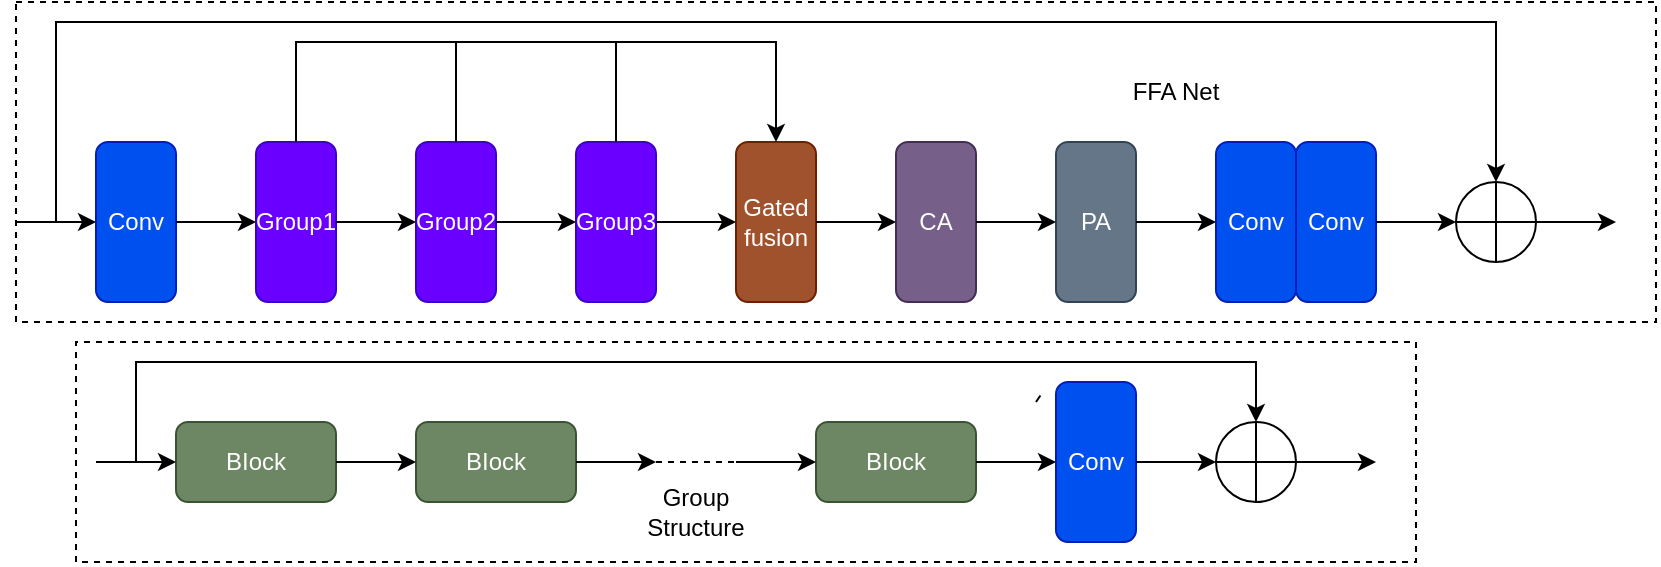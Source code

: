 <mxfile version="28.0.7">
  <diagram name="第 1 页" id="impDIyDgW5SzUzx9xK9c">
    <mxGraphModel dx="1042" dy="607" grid="1" gridSize="10" guides="1" tooltips="1" connect="1" arrows="1" fold="1" page="1" pageScale="1" pageWidth="2339" pageHeight="3300" math="0" shadow="0">
      <root>
        <mxCell id="0" />
        <mxCell id="1" parent="0" />
        <mxCell id="OvTDYiHXzu4ZW3dvxAtP-1" value="Conv" style="rounded=1;whiteSpace=wrap;html=1;fillColor=#0050ef;strokeColor=#001DBC;fontColor=#ffffff;direction=south;" vertex="1" parent="1">
          <mxGeometry x="200" y="660" width="40" height="80" as="geometry" />
        </mxCell>
        <mxCell id="OvTDYiHXzu4ZW3dvxAtP-2" value="Group1" style="rounded=1;whiteSpace=wrap;html=1;fillColor=#6a00ff;fontColor=#ffffff;strokeColor=#3700CC;direction=south;" vertex="1" parent="1">
          <mxGeometry x="280" y="660" width="40" height="80" as="geometry" />
        </mxCell>
        <mxCell id="OvTDYiHXzu4ZW3dvxAtP-3" value="Gated fusion" style="rounded=1;whiteSpace=wrap;html=1;fillColor=#a0522d;fontColor=#ffffff;strokeColor=#6D1F00;direction=south;" vertex="1" parent="1">
          <mxGeometry x="520" y="660" width="40" height="80" as="geometry" />
        </mxCell>
        <mxCell id="OvTDYiHXzu4ZW3dvxAtP-4" value="CA" style="rounded=1;whiteSpace=wrap;html=1;fillColor=#76608a;fontColor=#ffffff;strokeColor=#432D57;direction=south;" vertex="1" parent="1">
          <mxGeometry x="600" y="660" width="40" height="80" as="geometry" />
        </mxCell>
        <mxCell id="OvTDYiHXzu4ZW3dvxAtP-5" value="PA" style="rounded=1;whiteSpace=wrap;html=1;fillColor=#647687;fontColor=#ffffff;strokeColor=#314354;direction=south;" vertex="1" parent="1">
          <mxGeometry x="680" y="660" width="40" height="80" as="geometry" />
        </mxCell>
        <mxCell id="OvTDYiHXzu4ZW3dvxAtP-6" value="" style="endArrow=classic;html=1;rounded=0;" edge="1" parent="1" target="OvTDYiHXzu4ZW3dvxAtP-1">
          <mxGeometry width="50" height="50" relative="1" as="geometry">
            <mxPoint x="160" y="700" as="sourcePoint" />
            <mxPoint x="560" y="790" as="targetPoint" />
          </mxGeometry>
        </mxCell>
        <mxCell id="OvTDYiHXzu4ZW3dvxAtP-7" value="Group2" style="rounded=1;whiteSpace=wrap;html=1;fillColor=#6a00ff;fontColor=#ffffff;strokeColor=#3700CC;direction=south;" vertex="1" parent="1">
          <mxGeometry x="360" y="660" width="40" height="80" as="geometry" />
        </mxCell>
        <mxCell id="OvTDYiHXzu4ZW3dvxAtP-8" value="Group3" style="rounded=1;whiteSpace=wrap;html=1;fillColor=#6a00ff;fontColor=#ffffff;strokeColor=#3700CC;direction=south;" vertex="1" parent="1">
          <mxGeometry x="440" y="660" width="40" height="80" as="geometry" />
        </mxCell>
        <mxCell id="OvTDYiHXzu4ZW3dvxAtP-9" value="" style="endArrow=classic;html=1;rounded=0;" edge="1" parent="1" source="OvTDYiHXzu4ZW3dvxAtP-1">
          <mxGeometry width="50" height="50" relative="1" as="geometry">
            <mxPoint x="300" y="700" as="sourcePoint" />
            <mxPoint x="280" y="700" as="targetPoint" />
            <Array as="points" />
          </mxGeometry>
        </mxCell>
        <mxCell id="OvTDYiHXzu4ZW3dvxAtP-10" value="" style="endArrow=classic;html=1;rounded=0;exitX=0.5;exitY=0;exitDx=0;exitDy=0;" edge="1" parent="1" source="OvTDYiHXzu4ZW3dvxAtP-2">
          <mxGeometry width="50" height="50" relative="1" as="geometry">
            <mxPoint x="450" y="600" as="sourcePoint" />
            <mxPoint x="360" y="700" as="targetPoint" />
          </mxGeometry>
        </mxCell>
        <mxCell id="OvTDYiHXzu4ZW3dvxAtP-11" value="" style="endArrow=classic;html=1;rounded=0;" edge="1" parent="1" source="OvTDYiHXzu4ZW3dvxAtP-7">
          <mxGeometry width="50" height="50" relative="1" as="geometry">
            <mxPoint x="700" y="570" as="sourcePoint" />
            <mxPoint x="440" y="700" as="targetPoint" />
          </mxGeometry>
        </mxCell>
        <mxCell id="OvTDYiHXzu4ZW3dvxAtP-12" value="" style="endArrow=classic;html=1;rounded=0;" edge="1" parent="1" source="OvTDYiHXzu4ZW3dvxAtP-8">
          <mxGeometry width="50" height="50" relative="1" as="geometry">
            <mxPoint x="650" y="600" as="sourcePoint" />
            <mxPoint x="520" y="700" as="targetPoint" />
          </mxGeometry>
        </mxCell>
        <mxCell id="OvTDYiHXzu4ZW3dvxAtP-13" value="" style="endArrow=classic;html=1;rounded=0;exitX=0.5;exitY=0;exitDx=0;exitDy=0;" edge="1" parent="1" source="OvTDYiHXzu4ZW3dvxAtP-3">
          <mxGeometry width="50" height="50" relative="1" as="geometry">
            <mxPoint x="800" y="570" as="sourcePoint" />
            <mxPoint x="600" y="700" as="targetPoint" />
          </mxGeometry>
        </mxCell>
        <mxCell id="OvTDYiHXzu4ZW3dvxAtP-14" value="" style="endArrow=classic;html=1;rounded=0;exitX=0.5;exitY=0;exitDx=0;exitDy=0;" edge="1" parent="1" source="OvTDYiHXzu4ZW3dvxAtP-4">
          <mxGeometry width="50" height="50" relative="1" as="geometry">
            <mxPoint x="960" y="570" as="sourcePoint" />
            <mxPoint x="680" y="700" as="targetPoint" />
          </mxGeometry>
        </mxCell>
        <mxCell id="OvTDYiHXzu4ZW3dvxAtP-15" value="Conv" style="rounded=1;whiteSpace=wrap;html=1;fillColor=#0050ef;strokeColor=#001DBC;fontColor=#ffffff;direction=south;" vertex="1" parent="1">
          <mxGeometry x="760" y="660" width="40" height="80" as="geometry" />
        </mxCell>
        <mxCell id="OvTDYiHXzu4ZW3dvxAtP-16" value="Conv" style="rounded=1;whiteSpace=wrap;html=1;fillColor=#0050ef;strokeColor=#001DBC;fontColor=#ffffff;direction=south;" vertex="1" parent="1">
          <mxGeometry x="800" y="660" width="40" height="80" as="geometry" />
        </mxCell>
        <mxCell id="OvTDYiHXzu4ZW3dvxAtP-18" value="" style="endArrow=classic;html=1;rounded=0;" edge="1" parent="1" source="OvTDYiHXzu4ZW3dvxAtP-5">
          <mxGeometry width="50" height="50" relative="1" as="geometry">
            <mxPoint x="1010" y="770" as="sourcePoint" />
            <mxPoint x="760" y="700" as="targetPoint" />
          </mxGeometry>
        </mxCell>
        <mxCell id="OvTDYiHXzu4ZW3dvxAtP-19" value="" style="endArrow=classic;html=1;rounded=0;exitX=0.5;exitY=0;exitDx=0;exitDy=0;" edge="1" parent="1" source="OvTDYiHXzu4ZW3dvxAtP-16">
          <mxGeometry width="50" height="50" relative="1" as="geometry">
            <mxPoint x="620" y="840" as="sourcePoint" />
            <mxPoint x="880" y="700" as="targetPoint" />
          </mxGeometry>
        </mxCell>
        <mxCell id="OvTDYiHXzu4ZW3dvxAtP-20" value="" style="endArrow=classic;html=1;rounded=0;entryX=0.5;entryY=0;entryDx=0;entryDy=0;" edge="1" parent="1" target="OvTDYiHXzu4ZW3dvxAtP-24">
          <mxGeometry width="50" height="50" relative="1" as="geometry">
            <mxPoint x="180" y="700" as="sourcePoint" />
            <mxPoint x="1220" y="680" as="targetPoint" />
            <Array as="points">
              <mxPoint x="180" y="600" />
              <mxPoint x="900" y="600" />
            </Array>
          </mxGeometry>
        </mxCell>
        <mxCell id="OvTDYiHXzu4ZW3dvxAtP-22" value="" style="endArrow=none;html=1;rounded=0;" edge="1" parent="1">
          <mxGeometry width="50" height="50" relative="1" as="geometry">
            <mxPoint x="672.188" y="786.718" as="sourcePoint" />
            <mxPoint x="670" y="790" as="targetPoint" />
          </mxGeometry>
        </mxCell>
        <mxCell id="OvTDYiHXzu4ZW3dvxAtP-24" value="" style="ellipse;whiteSpace=wrap;html=1;aspect=fixed;" vertex="1" parent="1">
          <mxGeometry x="880" y="680" width="40" height="40" as="geometry" />
        </mxCell>
        <mxCell id="OvTDYiHXzu4ZW3dvxAtP-26" value="" style="endArrow=none;html=1;rounded=0;entryX=0.5;entryY=0;entryDx=0;entryDy=0;exitX=0.5;exitY=1;exitDx=0;exitDy=0;" edge="1" parent="1" source="OvTDYiHXzu4ZW3dvxAtP-24" target="OvTDYiHXzu4ZW3dvxAtP-24">
          <mxGeometry width="50" height="50" relative="1" as="geometry">
            <mxPoint x="620" y="840" as="sourcePoint" />
            <mxPoint x="670" y="790" as="targetPoint" />
          </mxGeometry>
        </mxCell>
        <mxCell id="OvTDYiHXzu4ZW3dvxAtP-27" value="" style="endArrow=none;html=1;rounded=0;exitX=1;exitY=0.5;exitDx=0;exitDy=0;entryX=0;entryY=0.5;entryDx=0;entryDy=0;" edge="1" parent="1" source="OvTDYiHXzu4ZW3dvxAtP-24" target="OvTDYiHXzu4ZW3dvxAtP-24">
          <mxGeometry width="50" height="50" relative="1" as="geometry">
            <mxPoint x="620" y="840" as="sourcePoint" />
            <mxPoint x="670" y="790" as="targetPoint" />
            <Array as="points" />
          </mxGeometry>
        </mxCell>
        <mxCell id="OvTDYiHXzu4ZW3dvxAtP-29" value="" style="endArrow=classic;html=1;rounded=0;" edge="1" parent="1">
          <mxGeometry width="50" height="50" relative="1" as="geometry">
            <mxPoint x="920" y="700" as="sourcePoint" />
            <mxPoint x="960" y="700" as="targetPoint" />
          </mxGeometry>
        </mxCell>
        <mxCell id="OvTDYiHXzu4ZW3dvxAtP-30" value="" style="endArrow=classic;html=1;rounded=0;exitX=0;exitY=0.5;exitDx=0;exitDy=0;entryX=0;entryY=0.5;entryDx=0;entryDy=0;" edge="1" parent="1" source="OvTDYiHXzu4ZW3dvxAtP-2" target="OvTDYiHXzu4ZW3dvxAtP-3">
          <mxGeometry width="50" height="50" relative="1" as="geometry">
            <mxPoint x="610" y="750" as="sourcePoint" />
            <mxPoint x="660" y="700" as="targetPoint" />
            <Array as="points">
              <mxPoint x="300" y="610" />
              <mxPoint x="540" y="610" />
            </Array>
          </mxGeometry>
        </mxCell>
        <mxCell id="OvTDYiHXzu4ZW3dvxAtP-31" value="" style="endArrow=none;html=1;rounded=0;exitX=0;exitY=0.5;exitDx=0;exitDy=0;" edge="1" parent="1" source="OvTDYiHXzu4ZW3dvxAtP-7">
          <mxGeometry width="50" height="50" relative="1" as="geometry">
            <mxPoint x="610" y="750" as="sourcePoint" />
            <mxPoint x="380" y="610" as="targetPoint" />
          </mxGeometry>
        </mxCell>
        <mxCell id="OvTDYiHXzu4ZW3dvxAtP-32" value="" style="endArrow=none;html=1;rounded=0;exitX=0;exitY=0.5;exitDx=0;exitDy=0;" edge="1" parent="1" source="OvTDYiHXzu4ZW3dvxAtP-8">
          <mxGeometry width="50" height="50" relative="1" as="geometry">
            <mxPoint x="610" y="750" as="sourcePoint" />
            <mxPoint x="460" y="610" as="targetPoint" />
          </mxGeometry>
        </mxCell>
        <mxCell id="OvTDYiHXzu4ZW3dvxAtP-33" value="BIock" style="rounded=1;whiteSpace=wrap;html=1;fillColor=#6d8764;fontColor=#ffffff;strokeColor=#3A5431;" vertex="1" parent="1">
          <mxGeometry x="240" y="800" width="80" height="40" as="geometry" />
        </mxCell>
        <mxCell id="OvTDYiHXzu4ZW3dvxAtP-35" value="BIock" style="rounded=1;whiteSpace=wrap;html=1;fillColor=#6d8764;fontColor=#ffffff;strokeColor=#3A5431;" vertex="1" parent="1">
          <mxGeometry x="360" y="800" width="80" height="40" as="geometry" />
        </mxCell>
        <mxCell id="OvTDYiHXzu4ZW3dvxAtP-36" value="BIock" style="rounded=1;whiteSpace=wrap;html=1;fillColor=#6d8764;fontColor=#ffffff;strokeColor=#3A5431;" vertex="1" parent="1">
          <mxGeometry x="560" y="800" width="80" height="40" as="geometry" />
        </mxCell>
        <mxCell id="OvTDYiHXzu4ZW3dvxAtP-37" value="Conv" style="rounded=1;whiteSpace=wrap;html=1;fillColor=#0050ef;strokeColor=#001DBC;fontColor=#ffffff;direction=south;" vertex="1" parent="1">
          <mxGeometry x="680" y="780" width="40" height="80" as="geometry" />
        </mxCell>
        <mxCell id="OvTDYiHXzu4ZW3dvxAtP-38" value="" style="endArrow=classic;html=1;rounded=0;entryX=0;entryY=0.5;entryDx=0;entryDy=0;" edge="1" parent="1" target="OvTDYiHXzu4ZW3dvxAtP-33">
          <mxGeometry width="50" height="50" relative="1" as="geometry">
            <mxPoint x="200" y="820" as="sourcePoint" />
            <mxPoint x="660" y="600" as="targetPoint" />
          </mxGeometry>
        </mxCell>
        <mxCell id="OvTDYiHXzu4ZW3dvxAtP-39" value="" style="endArrow=classic;html=1;rounded=0;exitX=1;exitY=0.5;exitDx=0;exitDy=0;entryX=0;entryY=0.5;entryDx=0;entryDy=0;" edge="1" parent="1" source="OvTDYiHXzu4ZW3dvxAtP-33" target="OvTDYiHXzu4ZW3dvxAtP-35">
          <mxGeometry width="50" height="50" relative="1" as="geometry">
            <mxPoint x="610" y="650" as="sourcePoint" />
            <mxPoint x="660" y="600" as="targetPoint" />
          </mxGeometry>
        </mxCell>
        <mxCell id="OvTDYiHXzu4ZW3dvxAtP-40" value="" style="endArrow=classic;html=1;rounded=0;exitX=1;exitY=0.5;exitDx=0;exitDy=0;" edge="1" parent="1" source="OvTDYiHXzu4ZW3dvxAtP-35">
          <mxGeometry width="50" height="50" relative="1" as="geometry">
            <mxPoint x="610" y="650" as="sourcePoint" />
            <mxPoint x="480" y="820" as="targetPoint" />
          </mxGeometry>
        </mxCell>
        <mxCell id="OvTDYiHXzu4ZW3dvxAtP-41" value="" style="endArrow=none;dashed=1;html=1;rounded=0;" edge="1" parent="1">
          <mxGeometry width="50" height="50" relative="1" as="geometry">
            <mxPoint x="480" y="820" as="sourcePoint" />
            <mxPoint x="520" y="820" as="targetPoint" />
          </mxGeometry>
        </mxCell>
        <mxCell id="OvTDYiHXzu4ZW3dvxAtP-42" value="" style="endArrow=classic;html=1;rounded=0;entryX=0;entryY=0.5;entryDx=0;entryDy=0;" edge="1" parent="1" target="OvTDYiHXzu4ZW3dvxAtP-36">
          <mxGeometry width="50" height="50" relative="1" as="geometry">
            <mxPoint x="520" y="820" as="sourcePoint" />
            <mxPoint x="660" y="600" as="targetPoint" />
          </mxGeometry>
        </mxCell>
        <mxCell id="OvTDYiHXzu4ZW3dvxAtP-43" value="" style="endArrow=classic;html=1;rounded=0;exitX=1;exitY=0.5;exitDx=0;exitDy=0;entryX=0.5;entryY=1;entryDx=0;entryDy=0;" edge="1" parent="1" source="OvTDYiHXzu4ZW3dvxAtP-36" target="OvTDYiHXzu4ZW3dvxAtP-37">
          <mxGeometry width="50" height="50" relative="1" as="geometry">
            <mxPoint x="610" y="650" as="sourcePoint" />
            <mxPoint x="660" y="600" as="targetPoint" />
          </mxGeometry>
        </mxCell>
        <mxCell id="OvTDYiHXzu4ZW3dvxAtP-44" value="" style="endArrow=classic;html=1;rounded=0;exitX=0.5;exitY=0;exitDx=0;exitDy=0;" edge="1" parent="1" source="OvTDYiHXzu4ZW3dvxAtP-37">
          <mxGeometry width="50" height="50" relative="1" as="geometry">
            <mxPoint x="610" y="650" as="sourcePoint" />
            <mxPoint x="760" y="820" as="targetPoint" />
          </mxGeometry>
        </mxCell>
        <mxCell id="OvTDYiHXzu4ZW3dvxAtP-45" value="" style="ellipse;whiteSpace=wrap;html=1;aspect=fixed;" vertex="1" parent="1">
          <mxGeometry x="760" y="800" width="40" height="40" as="geometry" />
        </mxCell>
        <mxCell id="OvTDYiHXzu4ZW3dvxAtP-46" value="" style="endArrow=none;html=1;rounded=0;entryX=0.5;entryY=1;entryDx=0;entryDy=0;exitX=0.5;exitY=0;exitDx=0;exitDy=0;" edge="1" parent="1" source="OvTDYiHXzu4ZW3dvxAtP-45" target="OvTDYiHXzu4ZW3dvxAtP-45">
          <mxGeometry width="50" height="50" relative="1" as="geometry">
            <mxPoint x="600" y="650" as="sourcePoint" />
            <mxPoint x="650" y="600" as="targetPoint" />
          </mxGeometry>
        </mxCell>
        <mxCell id="OvTDYiHXzu4ZW3dvxAtP-47" value="" style="endArrow=none;html=1;rounded=0;entryX=0;entryY=0.5;entryDx=0;entryDy=0;exitX=1;exitY=0.5;exitDx=0;exitDy=0;" edge="1" parent="1" source="OvTDYiHXzu4ZW3dvxAtP-45" target="OvTDYiHXzu4ZW3dvxAtP-45">
          <mxGeometry width="50" height="50" relative="1" as="geometry">
            <mxPoint x="600" y="650" as="sourcePoint" />
            <mxPoint x="650" y="600" as="targetPoint" />
          </mxGeometry>
        </mxCell>
        <mxCell id="OvTDYiHXzu4ZW3dvxAtP-48" value="" style="endArrow=classic;html=1;rounded=0;" edge="1" parent="1">
          <mxGeometry width="50" height="50" relative="1" as="geometry">
            <mxPoint x="800" y="820" as="sourcePoint" />
            <mxPoint x="840" y="820" as="targetPoint" />
          </mxGeometry>
        </mxCell>
        <mxCell id="OvTDYiHXzu4ZW3dvxAtP-49" value="" style="endArrow=classic;html=1;rounded=0;entryX=0.5;entryY=0;entryDx=0;entryDy=0;" edge="1" parent="1" target="OvTDYiHXzu4ZW3dvxAtP-45">
          <mxGeometry width="50" height="50" relative="1" as="geometry">
            <mxPoint x="220" y="820" as="sourcePoint" />
            <mxPoint x="650" y="800" as="targetPoint" />
            <Array as="points">
              <mxPoint x="220" y="770" />
              <mxPoint x="780" y="770" />
            </Array>
          </mxGeometry>
        </mxCell>
        <mxCell id="OvTDYiHXzu4ZW3dvxAtP-50" value="" style="endArrow=none;dashed=1;html=1;rounded=0;" edge="1" parent="1">
          <mxGeometry width="50" height="50" relative="1" as="geometry">
            <mxPoint x="190" y="870" as="sourcePoint" />
            <mxPoint x="190" y="870" as="targetPoint" />
            <Array as="points">
              <mxPoint x="190" y="760" />
              <mxPoint x="860" y="760" />
              <mxPoint x="860" y="870" />
            </Array>
          </mxGeometry>
        </mxCell>
        <mxCell id="OvTDYiHXzu4ZW3dvxAtP-51" value="" style="endArrow=none;dashed=1;html=1;rounded=0;" edge="1" parent="1">
          <mxGeometry width="50" height="50" relative="1" as="geometry">
            <mxPoint x="160" y="590" as="sourcePoint" />
            <mxPoint x="160" y="590" as="targetPoint" />
            <Array as="points">
              <mxPoint x="980" y="590" />
              <mxPoint x="980" y="750" />
              <mxPoint x="160" y="750" />
            </Array>
          </mxGeometry>
        </mxCell>
        <mxCell id="OvTDYiHXzu4ZW3dvxAtP-52" value="FFA Net" style="text;html=1;align=center;verticalAlign=middle;whiteSpace=wrap;rounded=0;" vertex="1" parent="1">
          <mxGeometry x="710" y="620" width="60" height="30" as="geometry" />
        </mxCell>
        <mxCell id="OvTDYiHXzu4ZW3dvxAtP-53" value="Group Structure" style="text;html=1;align=center;verticalAlign=middle;whiteSpace=wrap;rounded=0;" vertex="1" parent="1">
          <mxGeometry x="470" y="830" width="60" height="30" as="geometry" />
        </mxCell>
      </root>
    </mxGraphModel>
  </diagram>
</mxfile>
